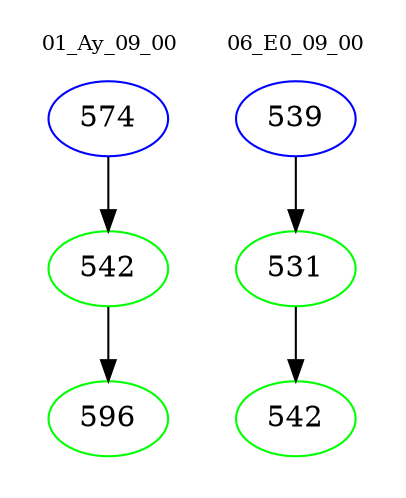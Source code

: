 digraph{
subgraph cluster_0 {
color = white
label = "01_Ay_09_00";
fontsize=10;
T0_574 [label="574", color="blue"]
T0_574 -> T0_542 [color="black"]
T0_542 [label="542", color="green"]
T0_542 -> T0_596 [color="black"]
T0_596 [label="596", color="green"]
}
subgraph cluster_1 {
color = white
label = "06_E0_09_00";
fontsize=10;
T1_539 [label="539", color="blue"]
T1_539 -> T1_531 [color="black"]
T1_531 [label="531", color="green"]
T1_531 -> T1_542 [color="black"]
T1_542 [label="542", color="green"]
}
}
